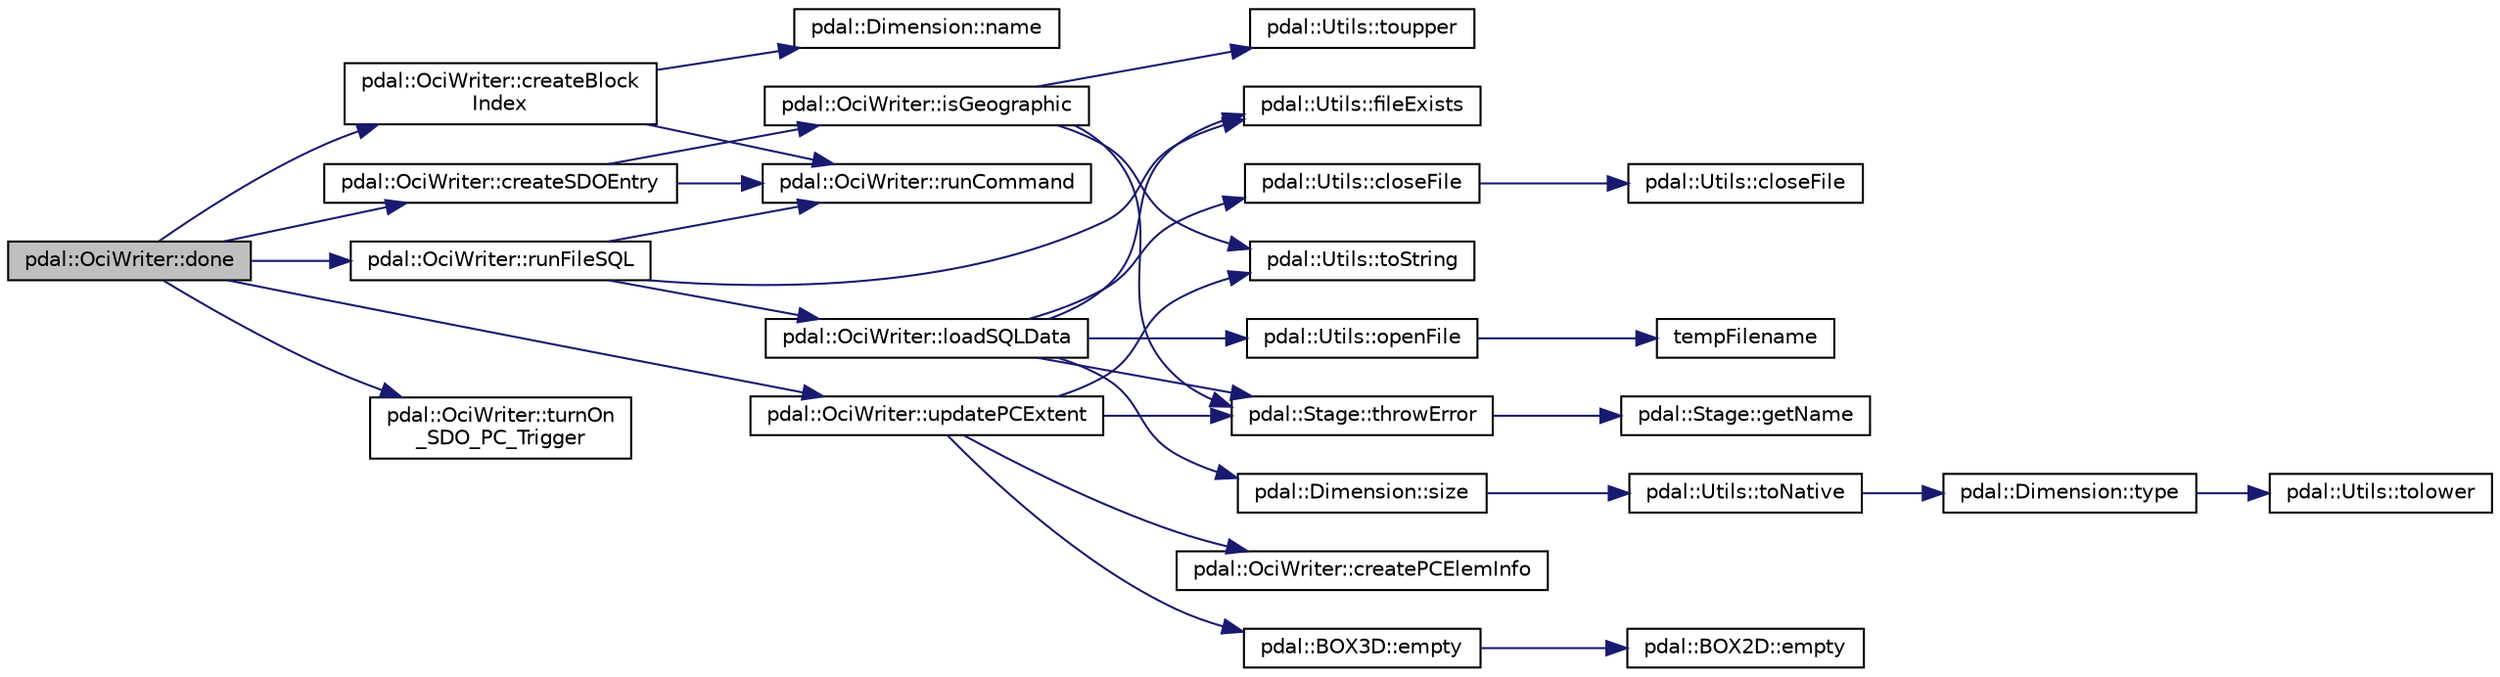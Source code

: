 digraph "pdal::OciWriter::done"
{
  edge [fontname="Helvetica",fontsize="10",labelfontname="Helvetica",labelfontsize="10"];
  node [fontname="Helvetica",fontsize="10",shape=record];
  rankdir="LR";
  Node1 [label="pdal::OciWriter::done",height=0.2,width=0.4,color="black", fillcolor="grey75", style="filled", fontcolor="black"];
  Node1 -> Node2 [color="midnightblue",fontsize="10",style="solid",fontname="Helvetica"];
  Node2 [label="pdal::OciWriter::createBlock\lIndex",height=0.2,width=0.4,color="black", fillcolor="white", style="filled",URL="$classpdal_1_1OciWriter.html#ac076ada6a6fefecf2cbce02f78fc156d"];
  Node2 -> Node3 [color="midnightblue",fontsize="10",style="solid",fontname="Helvetica"];
  Node3 [label="pdal::Dimension::name",height=0.2,width=0.4,color="black", fillcolor="white", style="filled",URL="$namespacepdal_1_1Dimension.html#af3176b0b7e6b4be000317846cf7c2718"];
  Node2 -> Node4 [color="midnightblue",fontsize="10",style="solid",fontname="Helvetica"];
  Node4 [label="pdal::OciWriter::runCommand",height=0.2,width=0.4,color="black", fillcolor="white", style="filled",URL="$classpdal_1_1OciWriter.html#a80b62166cf73958e525123c285ad79a3"];
  Node1 -> Node5 [color="midnightblue",fontsize="10",style="solid",fontname="Helvetica"];
  Node5 [label="pdal::OciWriter::createSDOEntry",height=0.2,width=0.4,color="black", fillcolor="white", style="filled",URL="$classpdal_1_1OciWriter.html#adc6209dc7a9f3586d02d799ad2651a65"];
  Node5 -> Node6 [color="midnightblue",fontsize="10",style="solid",fontname="Helvetica"];
  Node6 [label="pdal::OciWriter::isGeographic",height=0.2,width=0.4,color="black", fillcolor="white", style="filled",URL="$classpdal_1_1OciWriter.html#af9e549b2166eceb8d4bcfbac70ce6275"];
  Node6 -> Node7 [color="midnightblue",fontsize="10",style="solid",fontname="Helvetica"];
  Node7 [label="pdal::Stage::throwError",height=0.2,width=0.4,color="black", fillcolor="white", style="filled",URL="$classpdal_1_1Stage.html#abdbd1176da12dfd882d931a43290797f"];
  Node7 -> Node8 [color="midnightblue",fontsize="10",style="solid",fontname="Helvetica"];
  Node8 [label="pdal::Stage::getName",height=0.2,width=0.4,color="black", fillcolor="white", style="filled",URL="$classpdal_1_1Stage.html#a6c81d6fbbac17ebe4cd63806916cc750"];
  Node6 -> Node9 [color="midnightblue",fontsize="10",style="solid",fontname="Helvetica"];
  Node9 [label="pdal::Utils::toString",height=0.2,width=0.4,color="black", fillcolor="white", style="filled",URL="$namespacepdal_1_1Utils.html#a19dbb0a5ce84b6f60fea55cd54e674cf"];
  Node6 -> Node10 [color="midnightblue",fontsize="10",style="solid",fontname="Helvetica"];
  Node10 [label="pdal::Utils::toupper",height=0.2,width=0.4,color="black", fillcolor="white", style="filled",URL="$namespacepdal_1_1Utils.html#a28e3e2faff94b20f9908e77bc54ed983"];
  Node5 -> Node4 [color="midnightblue",fontsize="10",style="solid",fontname="Helvetica"];
  Node1 -> Node11 [color="midnightblue",fontsize="10",style="solid",fontname="Helvetica"];
  Node11 [label="pdal::OciWriter::runFileSQL",height=0.2,width=0.4,color="black", fillcolor="white", style="filled",URL="$classpdal_1_1OciWriter.html#a629a673386708bf15044f9c05c2218fd"];
  Node11 -> Node12 [color="midnightblue",fontsize="10",style="solid",fontname="Helvetica"];
  Node12 [label="pdal::Utils::fileExists",height=0.2,width=0.4,color="black", fillcolor="white", style="filled",URL="$namespacepdal_1_1Utils.html#aa7cd618aca677bff881c1c14fbeebe72"];
  Node11 -> Node13 [color="midnightblue",fontsize="10",style="solid",fontname="Helvetica"];
  Node13 [label="pdal::OciWriter::loadSQLData",height=0.2,width=0.4,color="black", fillcolor="white", style="filled",URL="$classpdal_1_1OciWriter.html#a7d89ae96811071e045b6cfc091b7bd01"];
  Node13 -> Node12 [color="midnightblue",fontsize="10",style="solid",fontname="Helvetica"];
  Node13 -> Node7 [color="midnightblue",fontsize="10",style="solid",fontname="Helvetica"];
  Node13 -> Node14 [color="midnightblue",fontsize="10",style="solid",fontname="Helvetica"];
  Node14 [label="pdal::Dimension::size",height=0.2,width=0.4,color="black", fillcolor="white", style="filled",URL="$namespacepdal_1_1Dimension.html#acf81dae9d5946f3a941f9df154b2329b"];
  Node14 -> Node15 [color="midnightblue",fontsize="10",style="solid",fontname="Helvetica"];
  Node15 [label="pdal::Utils::toNative",height=0.2,width=0.4,color="black", fillcolor="white", style="filled",URL="$namespacepdal_1_1Utils.html#a59253304d0f929e3a3ea00f09636002f"];
  Node15 -> Node16 [color="midnightblue",fontsize="10",style="solid",fontname="Helvetica"];
  Node16 [label="pdal::Dimension::type",height=0.2,width=0.4,color="black", fillcolor="white", style="filled",URL="$namespacepdal_1_1Dimension.html#a880d689fed54aa3ded6f88c9e058c5d2"];
  Node16 -> Node17 [color="midnightblue",fontsize="10",style="solid",fontname="Helvetica"];
  Node17 [label="pdal::Utils::tolower",height=0.2,width=0.4,color="black", fillcolor="white", style="filled",URL="$namespacepdal_1_1Utils.html#a5268937cf695835e55392f752dc02cb2"];
  Node13 -> Node18 [color="midnightblue",fontsize="10",style="solid",fontname="Helvetica"];
  Node18 [label="pdal::Utils::openFile",height=0.2,width=0.4,color="black", fillcolor="white", style="filled",URL="$namespacepdal_1_1Utils.html#ac3322e84f8c5a998a344a5a606c74793"];
  Node18 -> Node19 [color="midnightblue",fontsize="10",style="solid",fontname="Helvetica"];
  Node19 [label="tempFilename",height=0.2,width=0.4,color="black", fillcolor="white", style="filled",URL="$SQLiteTest_8cpp.html#afdd1742979cee35fe1879794bd7ff3a4"];
  Node13 -> Node20 [color="midnightblue",fontsize="10",style="solid",fontname="Helvetica"];
  Node20 [label="pdal::Utils::closeFile",height=0.2,width=0.4,color="black", fillcolor="white", style="filled",URL="$namespacepdal_1_1Utils.html#aad48cdff8e3ff3d13c7a273583870185"];
  Node20 -> Node21 [color="midnightblue",fontsize="10",style="solid",fontname="Helvetica"];
  Node21 [label="pdal::Utils::closeFile",height=0.2,width=0.4,color="black", fillcolor="white", style="filled",URL="$namespacepdal_1_1Utils.html#a6ce7036b0912ba81b1f1a876b2772a34"];
  Node11 -> Node4 [color="midnightblue",fontsize="10",style="solid",fontname="Helvetica"];
  Node1 -> Node22 [color="midnightblue",fontsize="10",style="solid",fontname="Helvetica"];
  Node22 [label="pdal::OciWriter::turnOn\l_SDO_PC_Trigger",height=0.2,width=0.4,color="black", fillcolor="white", style="filled",URL="$classpdal_1_1OciWriter.html#a3feded3b1c9c9478641459795b4a2356"];
  Node1 -> Node23 [color="midnightblue",fontsize="10",style="solid",fontname="Helvetica"];
  Node23 [label="pdal::OciWriter::updatePCExtent",height=0.2,width=0.4,color="black", fillcolor="white", style="filled",URL="$classpdal_1_1OciWriter.html#abcd6c1d21d30c97454f9e11225bb7644"];
  Node23 -> Node24 [color="midnightblue",fontsize="10",style="solid",fontname="Helvetica"];
  Node24 [label="pdal::BOX3D::empty",height=0.2,width=0.4,color="black", fillcolor="white", style="filled",URL="$classpdal_1_1BOX3D.html#ab1150f00df7ce85599138b2c0d45d4dc"];
  Node24 -> Node25 [color="midnightblue",fontsize="10",style="solid",fontname="Helvetica"];
  Node25 [label="pdal::BOX2D::empty",height=0.2,width=0.4,color="black", fillcolor="white", style="filled",URL="$classpdal_1_1BOX2D.html#aec5fae5f73a34a1d4248d596cad77755"];
  Node23 -> Node26 [color="midnightblue",fontsize="10",style="solid",fontname="Helvetica"];
  Node26 [label="pdal::OciWriter::createPCElemInfo",height=0.2,width=0.4,color="black", fillcolor="white", style="filled",URL="$classpdal_1_1OciWriter.html#a2af1be6c833d64138549d164da2baa3a"];
  Node23 -> Node7 [color="midnightblue",fontsize="10",style="solid",fontname="Helvetica"];
  Node23 -> Node9 [color="midnightblue",fontsize="10",style="solid",fontname="Helvetica"];
}
